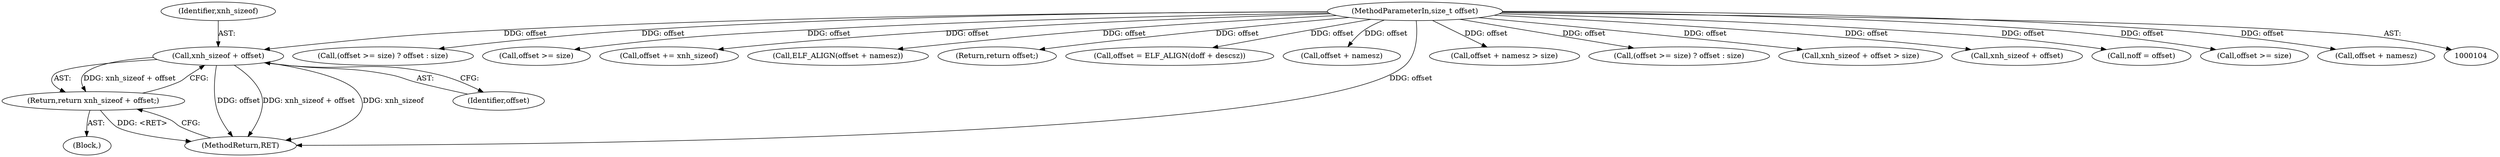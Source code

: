 digraph "0_file_65437cee25199dbd385fb35901bc0011e164276c@API" {
"1000139" [label="(Call,xnh_sizeof + offset)"];
"1000107" [label="(MethodParameterIn,size_t offset)"];
"1000138" [label="(Return,return xnh_sizeof + offset;)"];
"1000137" [label="(Block,)"];
"1000238" [label="(Call,(offset >= size) ? offset : size)"];
"1000171" [label="(Call,offset >= size)"];
"1000141" [label="(Identifier,offset)"];
"1000151" [label="(Call,offset += xnh_sizeof)"];
"1000211" [label="(Call,ELF_ALIGN(offset + namesz))"];
"1000446" [label="(Return,return offset;)"];
"1000224" [label="(Call,offset = ELF_ALIGN(doff + descsz))"];
"1000448" [label="(MethodReturn,RET)"];
"1000212" [label="(Call,offset + namesz)"];
"1000139" [label="(Call,xnh_sizeof + offset)"];
"1000216" [label="(Call,offset + namesz > size)"];
"1000170" [label="(Call,(offset >= size) ? offset : size)"];
"1000107" [label="(MethodParameterIn,size_t offset)"];
"1000132" [label="(Call,xnh_sizeof + offset > size)"];
"1000133" [label="(Call,xnh_sizeof + offset)"];
"1000138" [label="(Return,return xnh_sizeof + offset;)"];
"1000206" [label="(Call,noff = offset)"];
"1000140" [label="(Identifier,xnh_sizeof)"];
"1000239" [label="(Call,offset >= size)"];
"1000217" [label="(Call,offset + namesz)"];
"1000139" -> "1000138"  [label="AST: "];
"1000139" -> "1000141"  [label="CFG: "];
"1000140" -> "1000139"  [label="AST: "];
"1000141" -> "1000139"  [label="AST: "];
"1000138" -> "1000139"  [label="CFG: "];
"1000139" -> "1000448"  [label="DDG: offset"];
"1000139" -> "1000448"  [label="DDG: xnh_sizeof + offset"];
"1000139" -> "1000448"  [label="DDG: xnh_sizeof"];
"1000139" -> "1000138"  [label="DDG: xnh_sizeof + offset"];
"1000107" -> "1000139"  [label="DDG: offset"];
"1000107" -> "1000104"  [label="AST: "];
"1000107" -> "1000448"  [label="DDG: offset"];
"1000107" -> "1000132"  [label="DDG: offset"];
"1000107" -> "1000133"  [label="DDG: offset"];
"1000107" -> "1000151"  [label="DDG: offset"];
"1000107" -> "1000170"  [label="DDG: offset"];
"1000107" -> "1000171"  [label="DDG: offset"];
"1000107" -> "1000206"  [label="DDG: offset"];
"1000107" -> "1000211"  [label="DDG: offset"];
"1000107" -> "1000212"  [label="DDG: offset"];
"1000107" -> "1000216"  [label="DDG: offset"];
"1000107" -> "1000217"  [label="DDG: offset"];
"1000107" -> "1000224"  [label="DDG: offset"];
"1000107" -> "1000238"  [label="DDG: offset"];
"1000107" -> "1000239"  [label="DDG: offset"];
"1000107" -> "1000446"  [label="DDG: offset"];
"1000138" -> "1000137"  [label="AST: "];
"1000448" -> "1000138"  [label="CFG: "];
"1000138" -> "1000448"  [label="DDG: <RET>"];
}
